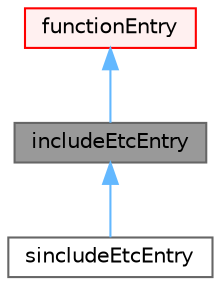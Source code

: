 digraph "includeEtcEntry"
{
 // LATEX_PDF_SIZE
  bgcolor="transparent";
  edge [fontname=Helvetica,fontsize=10,labelfontname=Helvetica,labelfontsize=10];
  node [fontname=Helvetica,fontsize=10,shape=box,height=0.2,width=0.4];
  Node1 [id="Node000001",label="includeEtcEntry",height=0.2,width=0.4,color="gray40", fillcolor="grey60", style="filled", fontcolor="black",tooltip="A dictionary directive for including a file found using the Foam::findEtcFile() mechanism."];
  Node2 -> Node1 [id="edge1_Node000001_Node000002",dir="back",color="steelblue1",style="solid",tooltip=" "];
  Node2 [id="Node000002",label="functionEntry",height=0.2,width=0.4,color="red", fillcolor="#FFF0F0", style="filled",URL="$classFoam_1_1functionEntry.html",tooltip="A functionEntry causes entries to be added/manipulated on the specified dictionary given an input str..."];
  Node1 -> Node14 [id="edge2_Node000001_Node000014",dir="back",color="steelblue1",style="solid",tooltip=" "];
  Node14 [id="Node000014",label="sincludeEtcEntry",height=0.2,width=0.4,color="gray40", fillcolor="white", style="filled",URL="$classFoam_1_1functionEntries_1_1sincludeEtcEntry.html",tooltip=" "];
}
